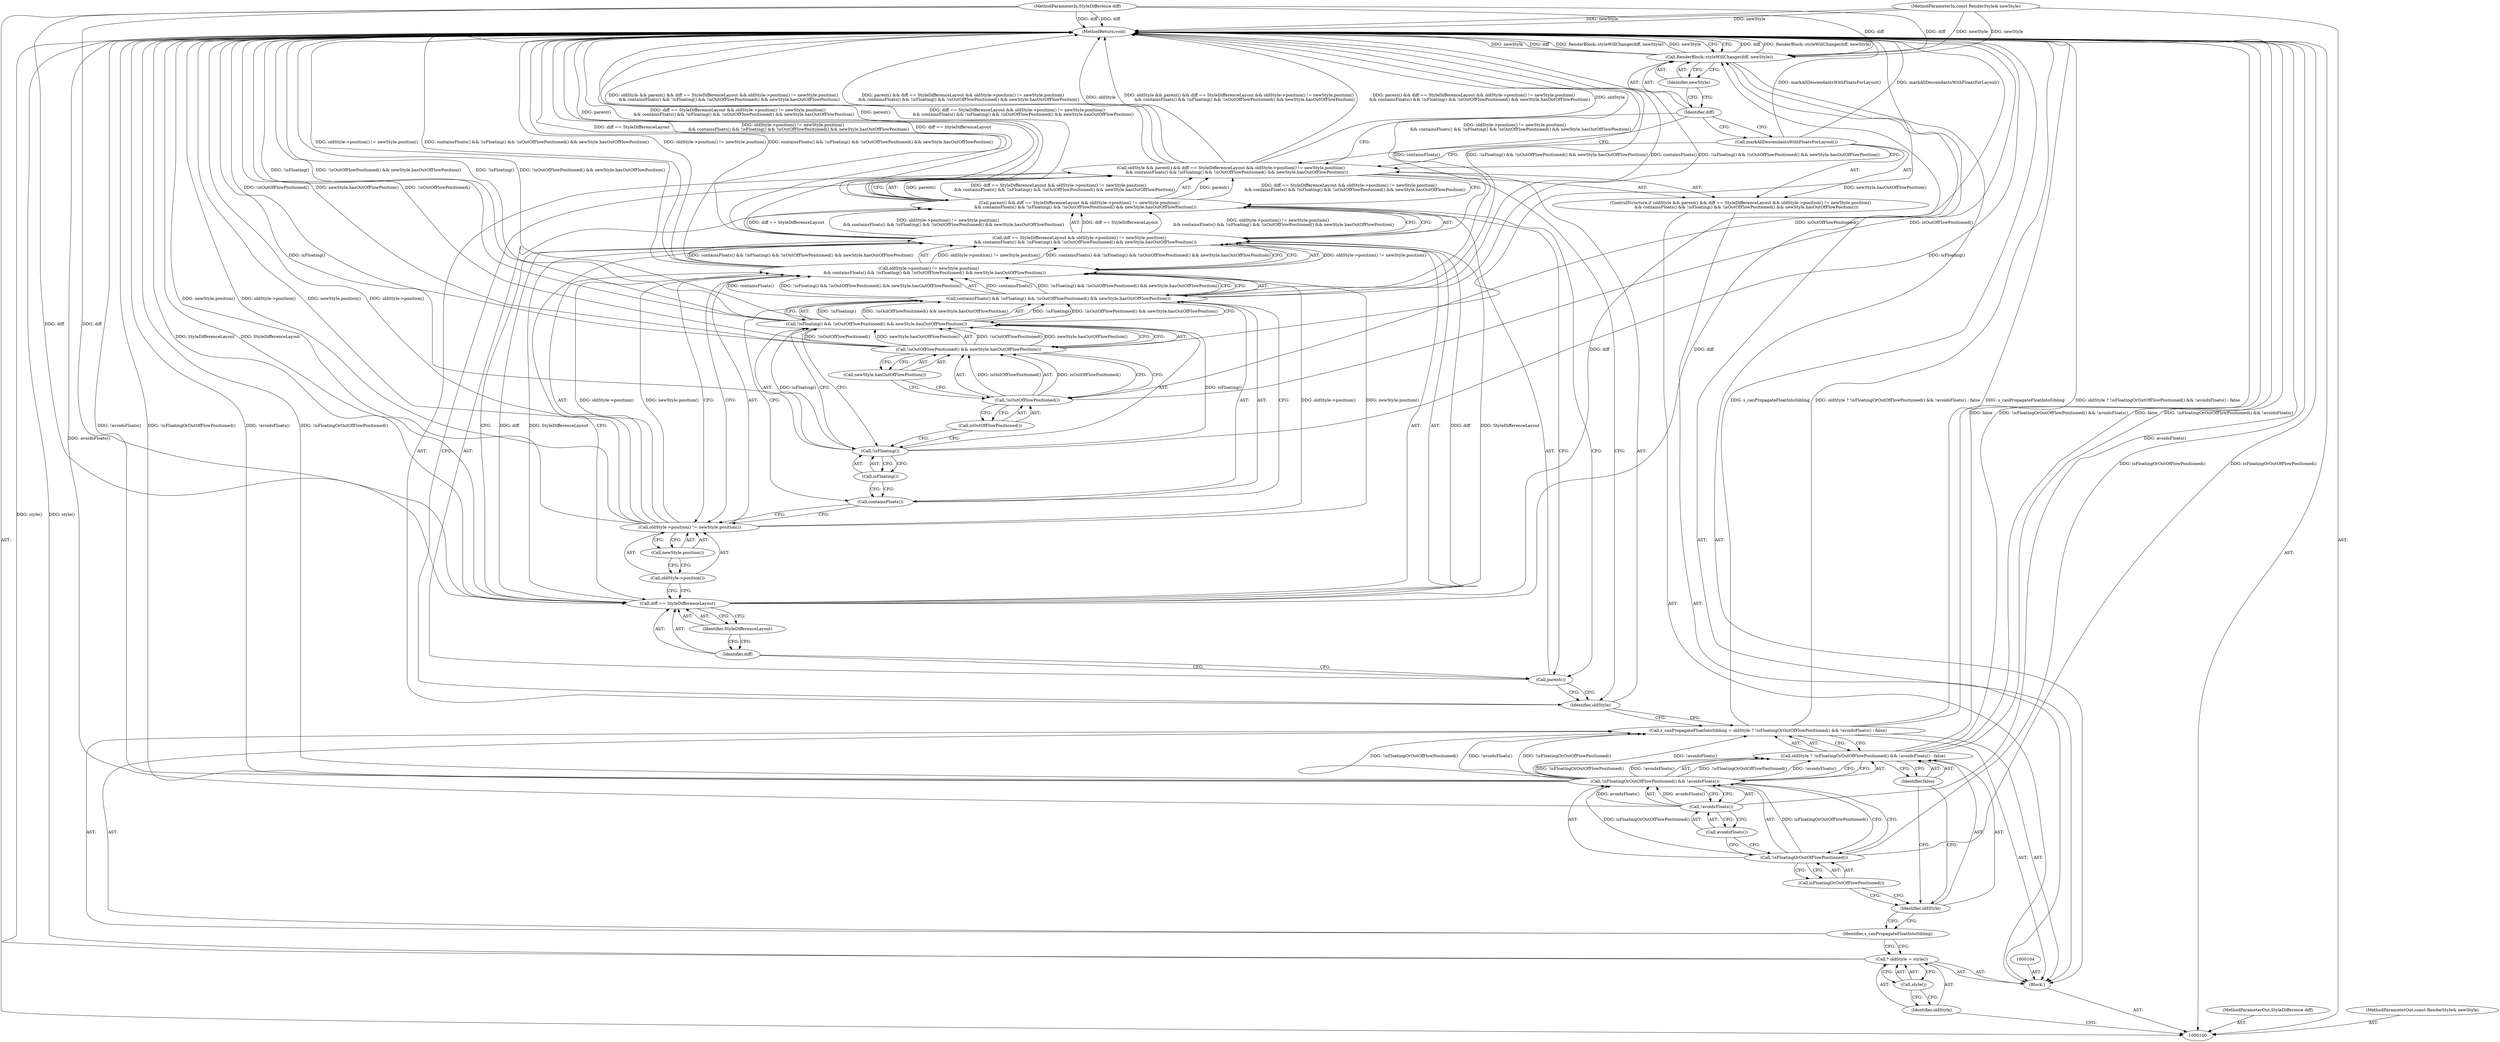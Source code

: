 digraph "1_Chrome_b2b21468c1f7f08b30a7c1755316f6026c50eb2a_3" {
"1000144" [label="(MethodReturn,void)"];
"1000101" [label="(MethodParameterIn,StyleDifference diff)"];
"1000219" [label="(MethodParameterOut,StyleDifference diff)"];
"1000102" [label="(MethodParameterIn,const RenderStyle& newStyle)"];
"1000220" [label="(MethodParameterOut,const RenderStyle& newStyle)"];
"1000103" [label="(Block,)"];
"1000105" [label="(Call,* oldStyle = style())"];
"1000106" [label="(Identifier,oldStyle)"];
"1000107" [label="(Call,style())"];
"1000117" [label="(Identifier,false)"];
"1000110" [label="(Call,oldStyle ? !isFloatingOrOutOfFlowPositioned() && !avoidsFloats() : false)"];
"1000111" [label="(Identifier,oldStyle)"];
"1000112" [label="(Call,!isFloatingOrOutOfFlowPositioned() && !avoidsFloats())"];
"1000113" [label="(Call,!isFloatingOrOutOfFlowPositioned())"];
"1000108" [label="(Call,s_canPropagateFloatIntoSibling = oldStyle ? !isFloatingOrOutOfFlowPositioned() && !avoidsFloats() : false)"];
"1000109" [label="(Identifier,s_canPropagateFloatIntoSibling)"];
"1000114" [label="(Call,isFloatingOrOutOfFlowPositioned())"];
"1000115" [label="(Call,!avoidsFloats())"];
"1000116" [label="(Call,avoidsFloats())"];
"1000121" [label="(Call,parent() && diff == StyleDifferenceLayout && oldStyle->position() != newStyle.position()\n         && containsFloats() && !isFloating() && !isOutOfFlowPositioned() && newStyle.hasOutOfFlowPosition())"];
"1000122" [label="(Call,parent())"];
"1000123" [label="(Call,diff == StyleDifferenceLayout && oldStyle->position() != newStyle.position()\n         && containsFloats() && !isFloating() && !isOutOfFlowPositioned() && newStyle.hasOutOfFlowPosition())"];
"1000124" [label="(Call,diff == StyleDifferenceLayout)"];
"1000125" [label="(Identifier,diff)"];
"1000118" [label="(ControlStructure,if (oldStyle && parent() && diff == StyleDifferenceLayout && oldStyle->position() != newStyle.position()\n         && containsFloats() && !isFloating() && !isOutOfFlowPositioned() && newStyle.hasOutOfFlowPosition()))"];
"1000126" [label="(Identifier,StyleDifferenceLayout)"];
"1000127" [label="(Call,oldStyle->position() != newStyle.position()\n         && containsFloats() && !isFloating() && !isOutOfFlowPositioned() && newStyle.hasOutOfFlowPosition())"];
"1000128" [label="(Call,oldStyle->position() != newStyle.position())"];
"1000129" [label="(Call,oldStyle->position())"];
"1000119" [label="(Call,oldStyle && parent() && diff == StyleDifferenceLayout && oldStyle->position() != newStyle.position()\n         && containsFloats() && !isFloating() && !isOutOfFlowPositioned() && newStyle.hasOutOfFlowPosition())"];
"1000120" [label="(Identifier,oldStyle)"];
"1000130" [label="(Call,newStyle.position())"];
"1000131" [label="(Call,containsFloats() && !isFloating() && !isOutOfFlowPositioned() && newStyle.hasOutOfFlowPosition())"];
"1000132" [label="(Call,containsFloats())"];
"1000133" [label="(Call,!isFloating() && !isOutOfFlowPositioned() && newStyle.hasOutOfFlowPosition())"];
"1000134" [label="(Call,!isFloating())"];
"1000135" [label="(Call,isFloating())"];
"1000136" [label="(Call,!isOutOfFlowPositioned() && newStyle.hasOutOfFlowPosition())"];
"1000137" [label="(Call,!isOutOfFlowPositioned())"];
"1000138" [label="(Call,isOutOfFlowPositioned())"];
"1000139" [label="(Call,newStyle.hasOutOfFlowPosition())"];
"1000140" [label="(Call,markAllDescendantsWithFloatsForLayout())"];
"1000142" [label="(Identifier,diff)"];
"1000143" [label="(Identifier,newStyle)"];
"1000141" [label="(Call,RenderBlock::styleWillChange(diff, newStyle))"];
"1000144" -> "1000100"  [label="AST: "];
"1000144" -> "1000141"  [label="CFG: "];
"1000110" -> "1000144"  [label="DDG: false"];
"1000110" -> "1000144"  [label="DDG: !isFloatingOrOutOfFlowPositioned() && !avoidsFloats()"];
"1000141" -> "1000144"  [label="DDG: diff"];
"1000141" -> "1000144"  [label="DDG: RenderBlock::styleWillChange(diff, newStyle)"];
"1000141" -> "1000144"  [label="DDG: newStyle"];
"1000105" -> "1000144"  [label="DDG: style()"];
"1000113" -> "1000144"  [label="DDG: isFloatingOrOutOfFlowPositioned()"];
"1000140" -> "1000144"  [label="DDG: markAllDescendantsWithFloatsForLayout()"];
"1000123" -> "1000144"  [label="DDG: oldStyle->position() != newStyle.position()\n         && containsFloats() && !isFloating() && !isOutOfFlowPositioned() && newStyle.hasOutOfFlowPosition()"];
"1000123" -> "1000144"  [label="DDG: diff == StyleDifferenceLayout"];
"1000119" -> "1000144"  [label="DDG: oldStyle && parent() && diff == StyleDifferenceLayout && oldStyle->position() != newStyle.position()\n         && containsFloats() && !isFloating() && !isOutOfFlowPositioned() && newStyle.hasOutOfFlowPosition()"];
"1000119" -> "1000144"  [label="DDG: parent() && diff == StyleDifferenceLayout && oldStyle->position() != newStyle.position()\n         && containsFloats() && !isFloating() && !isOutOfFlowPositioned() && newStyle.hasOutOfFlowPosition()"];
"1000119" -> "1000144"  [label="DDG: oldStyle"];
"1000115" -> "1000144"  [label="DDG: avoidsFloats()"];
"1000128" -> "1000144"  [label="DDG: newStyle.position()"];
"1000128" -> "1000144"  [label="DDG: oldStyle->position()"];
"1000124" -> "1000144"  [label="DDG: StyleDifferenceLayout"];
"1000121" -> "1000144"  [label="DDG: diff == StyleDifferenceLayout && oldStyle->position() != newStyle.position()\n         && containsFloats() && !isFloating() && !isOutOfFlowPositioned() && newStyle.hasOutOfFlowPosition()"];
"1000121" -> "1000144"  [label="DDG: parent()"];
"1000131" -> "1000144"  [label="DDG: containsFloats()"];
"1000131" -> "1000144"  [label="DDG: !isFloating() && !isOutOfFlowPositioned() && newStyle.hasOutOfFlowPosition()"];
"1000136" -> "1000144"  [label="DDG: newStyle.hasOutOfFlowPosition()"];
"1000136" -> "1000144"  [label="DDG: !isOutOfFlowPositioned()"];
"1000133" -> "1000144"  [label="DDG: !isFloating()"];
"1000133" -> "1000144"  [label="DDG: !isOutOfFlowPositioned() && newStyle.hasOutOfFlowPosition()"];
"1000112" -> "1000144"  [label="DDG: !avoidsFloats()"];
"1000112" -> "1000144"  [label="DDG: !isFloatingOrOutOfFlowPositioned()"];
"1000102" -> "1000144"  [label="DDG: newStyle"];
"1000134" -> "1000144"  [label="DDG: isFloating()"];
"1000101" -> "1000144"  [label="DDG: diff"];
"1000108" -> "1000144"  [label="DDG: oldStyle ? !isFloatingOrOutOfFlowPositioned() && !avoidsFloats() : false"];
"1000108" -> "1000144"  [label="DDG: s_canPropagateFloatIntoSibling"];
"1000127" -> "1000144"  [label="DDG: oldStyle->position() != newStyle.position()"];
"1000127" -> "1000144"  [label="DDG: containsFloats() && !isFloating() && !isOutOfFlowPositioned() && newStyle.hasOutOfFlowPosition()"];
"1000137" -> "1000144"  [label="DDG: isOutOfFlowPositioned()"];
"1000101" -> "1000100"  [label="AST: "];
"1000101" -> "1000144"  [label="DDG: diff"];
"1000101" -> "1000124"  [label="DDG: diff"];
"1000101" -> "1000141"  [label="DDG: diff"];
"1000219" -> "1000100"  [label="AST: "];
"1000102" -> "1000100"  [label="AST: "];
"1000102" -> "1000144"  [label="DDG: newStyle"];
"1000102" -> "1000141"  [label="DDG: newStyle"];
"1000220" -> "1000100"  [label="AST: "];
"1000103" -> "1000100"  [label="AST: "];
"1000104" -> "1000103"  [label="AST: "];
"1000105" -> "1000103"  [label="AST: "];
"1000108" -> "1000103"  [label="AST: "];
"1000118" -> "1000103"  [label="AST: "];
"1000141" -> "1000103"  [label="AST: "];
"1000105" -> "1000103"  [label="AST: "];
"1000105" -> "1000107"  [label="CFG: "];
"1000106" -> "1000105"  [label="AST: "];
"1000107" -> "1000105"  [label="AST: "];
"1000109" -> "1000105"  [label="CFG: "];
"1000105" -> "1000144"  [label="DDG: style()"];
"1000106" -> "1000105"  [label="AST: "];
"1000106" -> "1000100"  [label="CFG: "];
"1000107" -> "1000106"  [label="CFG: "];
"1000107" -> "1000105"  [label="AST: "];
"1000107" -> "1000106"  [label="CFG: "];
"1000105" -> "1000107"  [label="CFG: "];
"1000117" -> "1000110"  [label="AST: "];
"1000117" -> "1000111"  [label="CFG: "];
"1000110" -> "1000117"  [label="CFG: "];
"1000110" -> "1000108"  [label="AST: "];
"1000110" -> "1000112"  [label="CFG: "];
"1000110" -> "1000117"  [label="CFG: "];
"1000111" -> "1000110"  [label="AST: "];
"1000112" -> "1000110"  [label="AST: "];
"1000117" -> "1000110"  [label="AST: "];
"1000108" -> "1000110"  [label="CFG: "];
"1000110" -> "1000144"  [label="DDG: false"];
"1000110" -> "1000144"  [label="DDG: !isFloatingOrOutOfFlowPositioned() && !avoidsFloats()"];
"1000112" -> "1000110"  [label="DDG: !isFloatingOrOutOfFlowPositioned()"];
"1000112" -> "1000110"  [label="DDG: !avoidsFloats()"];
"1000111" -> "1000110"  [label="AST: "];
"1000111" -> "1000109"  [label="CFG: "];
"1000114" -> "1000111"  [label="CFG: "];
"1000117" -> "1000111"  [label="CFG: "];
"1000112" -> "1000110"  [label="AST: "];
"1000112" -> "1000113"  [label="CFG: "];
"1000112" -> "1000115"  [label="CFG: "];
"1000113" -> "1000112"  [label="AST: "];
"1000115" -> "1000112"  [label="AST: "];
"1000110" -> "1000112"  [label="CFG: "];
"1000112" -> "1000144"  [label="DDG: !avoidsFloats()"];
"1000112" -> "1000144"  [label="DDG: !isFloatingOrOutOfFlowPositioned()"];
"1000112" -> "1000108"  [label="DDG: !isFloatingOrOutOfFlowPositioned()"];
"1000112" -> "1000108"  [label="DDG: !avoidsFloats()"];
"1000112" -> "1000110"  [label="DDG: !isFloatingOrOutOfFlowPositioned()"];
"1000112" -> "1000110"  [label="DDG: !avoidsFloats()"];
"1000113" -> "1000112"  [label="DDG: isFloatingOrOutOfFlowPositioned()"];
"1000115" -> "1000112"  [label="DDG: avoidsFloats()"];
"1000113" -> "1000112"  [label="AST: "];
"1000113" -> "1000114"  [label="CFG: "];
"1000114" -> "1000113"  [label="AST: "];
"1000116" -> "1000113"  [label="CFG: "];
"1000112" -> "1000113"  [label="CFG: "];
"1000113" -> "1000144"  [label="DDG: isFloatingOrOutOfFlowPositioned()"];
"1000113" -> "1000112"  [label="DDG: isFloatingOrOutOfFlowPositioned()"];
"1000108" -> "1000103"  [label="AST: "];
"1000108" -> "1000110"  [label="CFG: "];
"1000109" -> "1000108"  [label="AST: "];
"1000110" -> "1000108"  [label="AST: "];
"1000120" -> "1000108"  [label="CFG: "];
"1000108" -> "1000144"  [label="DDG: oldStyle ? !isFloatingOrOutOfFlowPositioned() && !avoidsFloats() : false"];
"1000108" -> "1000144"  [label="DDG: s_canPropagateFloatIntoSibling"];
"1000112" -> "1000108"  [label="DDG: !isFloatingOrOutOfFlowPositioned()"];
"1000112" -> "1000108"  [label="DDG: !avoidsFloats()"];
"1000109" -> "1000108"  [label="AST: "];
"1000109" -> "1000105"  [label="CFG: "];
"1000111" -> "1000109"  [label="CFG: "];
"1000114" -> "1000113"  [label="AST: "];
"1000114" -> "1000111"  [label="CFG: "];
"1000113" -> "1000114"  [label="CFG: "];
"1000115" -> "1000112"  [label="AST: "];
"1000115" -> "1000116"  [label="CFG: "];
"1000116" -> "1000115"  [label="AST: "];
"1000112" -> "1000115"  [label="CFG: "];
"1000115" -> "1000144"  [label="DDG: avoidsFloats()"];
"1000115" -> "1000112"  [label="DDG: avoidsFloats()"];
"1000116" -> "1000115"  [label="AST: "];
"1000116" -> "1000113"  [label="CFG: "];
"1000115" -> "1000116"  [label="CFG: "];
"1000121" -> "1000119"  [label="AST: "];
"1000121" -> "1000122"  [label="CFG: "];
"1000121" -> "1000123"  [label="CFG: "];
"1000122" -> "1000121"  [label="AST: "];
"1000123" -> "1000121"  [label="AST: "];
"1000119" -> "1000121"  [label="CFG: "];
"1000121" -> "1000144"  [label="DDG: diff == StyleDifferenceLayout && oldStyle->position() != newStyle.position()\n         && containsFloats() && !isFloating() && !isOutOfFlowPositioned() && newStyle.hasOutOfFlowPosition()"];
"1000121" -> "1000144"  [label="DDG: parent()"];
"1000121" -> "1000119"  [label="DDG: parent()"];
"1000121" -> "1000119"  [label="DDG: diff == StyleDifferenceLayout && oldStyle->position() != newStyle.position()\n         && containsFloats() && !isFloating() && !isOutOfFlowPositioned() && newStyle.hasOutOfFlowPosition()"];
"1000123" -> "1000121"  [label="DDG: diff == StyleDifferenceLayout"];
"1000123" -> "1000121"  [label="DDG: oldStyle->position() != newStyle.position()\n         && containsFloats() && !isFloating() && !isOutOfFlowPositioned() && newStyle.hasOutOfFlowPosition()"];
"1000122" -> "1000121"  [label="AST: "];
"1000122" -> "1000120"  [label="CFG: "];
"1000125" -> "1000122"  [label="CFG: "];
"1000121" -> "1000122"  [label="CFG: "];
"1000123" -> "1000121"  [label="AST: "];
"1000123" -> "1000124"  [label="CFG: "];
"1000123" -> "1000127"  [label="CFG: "];
"1000124" -> "1000123"  [label="AST: "];
"1000127" -> "1000123"  [label="AST: "];
"1000121" -> "1000123"  [label="CFG: "];
"1000123" -> "1000144"  [label="DDG: oldStyle->position() != newStyle.position()\n         && containsFloats() && !isFloating() && !isOutOfFlowPositioned() && newStyle.hasOutOfFlowPosition()"];
"1000123" -> "1000144"  [label="DDG: diff == StyleDifferenceLayout"];
"1000123" -> "1000121"  [label="DDG: diff == StyleDifferenceLayout"];
"1000123" -> "1000121"  [label="DDG: oldStyle->position() != newStyle.position()\n         && containsFloats() && !isFloating() && !isOutOfFlowPositioned() && newStyle.hasOutOfFlowPosition()"];
"1000124" -> "1000123"  [label="DDG: diff"];
"1000124" -> "1000123"  [label="DDG: StyleDifferenceLayout"];
"1000127" -> "1000123"  [label="DDG: oldStyle->position() != newStyle.position()"];
"1000127" -> "1000123"  [label="DDG: containsFloats() && !isFloating() && !isOutOfFlowPositioned() && newStyle.hasOutOfFlowPosition()"];
"1000124" -> "1000123"  [label="AST: "];
"1000124" -> "1000126"  [label="CFG: "];
"1000125" -> "1000124"  [label="AST: "];
"1000126" -> "1000124"  [label="AST: "];
"1000129" -> "1000124"  [label="CFG: "];
"1000123" -> "1000124"  [label="CFG: "];
"1000124" -> "1000144"  [label="DDG: StyleDifferenceLayout"];
"1000124" -> "1000123"  [label="DDG: diff"];
"1000124" -> "1000123"  [label="DDG: StyleDifferenceLayout"];
"1000101" -> "1000124"  [label="DDG: diff"];
"1000124" -> "1000141"  [label="DDG: diff"];
"1000125" -> "1000124"  [label="AST: "];
"1000125" -> "1000122"  [label="CFG: "];
"1000126" -> "1000125"  [label="CFG: "];
"1000118" -> "1000103"  [label="AST: "];
"1000119" -> "1000118"  [label="AST: "];
"1000140" -> "1000118"  [label="AST: "];
"1000126" -> "1000124"  [label="AST: "];
"1000126" -> "1000125"  [label="CFG: "];
"1000124" -> "1000126"  [label="CFG: "];
"1000127" -> "1000123"  [label="AST: "];
"1000127" -> "1000128"  [label="CFG: "];
"1000127" -> "1000131"  [label="CFG: "];
"1000128" -> "1000127"  [label="AST: "];
"1000131" -> "1000127"  [label="AST: "];
"1000123" -> "1000127"  [label="CFG: "];
"1000127" -> "1000144"  [label="DDG: oldStyle->position() != newStyle.position()"];
"1000127" -> "1000144"  [label="DDG: containsFloats() && !isFloating() && !isOutOfFlowPositioned() && newStyle.hasOutOfFlowPosition()"];
"1000127" -> "1000123"  [label="DDG: oldStyle->position() != newStyle.position()"];
"1000127" -> "1000123"  [label="DDG: containsFloats() && !isFloating() && !isOutOfFlowPositioned() && newStyle.hasOutOfFlowPosition()"];
"1000128" -> "1000127"  [label="DDG: oldStyle->position()"];
"1000128" -> "1000127"  [label="DDG: newStyle.position()"];
"1000131" -> "1000127"  [label="DDG: containsFloats()"];
"1000131" -> "1000127"  [label="DDG: !isFloating() && !isOutOfFlowPositioned() && newStyle.hasOutOfFlowPosition()"];
"1000128" -> "1000127"  [label="AST: "];
"1000128" -> "1000130"  [label="CFG: "];
"1000129" -> "1000128"  [label="AST: "];
"1000130" -> "1000128"  [label="AST: "];
"1000132" -> "1000128"  [label="CFG: "];
"1000127" -> "1000128"  [label="CFG: "];
"1000128" -> "1000144"  [label="DDG: newStyle.position()"];
"1000128" -> "1000144"  [label="DDG: oldStyle->position()"];
"1000128" -> "1000127"  [label="DDG: oldStyle->position()"];
"1000128" -> "1000127"  [label="DDG: newStyle.position()"];
"1000129" -> "1000128"  [label="AST: "];
"1000129" -> "1000124"  [label="CFG: "];
"1000130" -> "1000129"  [label="CFG: "];
"1000119" -> "1000118"  [label="AST: "];
"1000119" -> "1000120"  [label="CFG: "];
"1000119" -> "1000121"  [label="CFG: "];
"1000120" -> "1000119"  [label="AST: "];
"1000121" -> "1000119"  [label="AST: "];
"1000140" -> "1000119"  [label="CFG: "];
"1000142" -> "1000119"  [label="CFG: "];
"1000119" -> "1000144"  [label="DDG: oldStyle && parent() && diff == StyleDifferenceLayout && oldStyle->position() != newStyle.position()\n         && containsFloats() && !isFloating() && !isOutOfFlowPositioned() && newStyle.hasOutOfFlowPosition()"];
"1000119" -> "1000144"  [label="DDG: parent() && diff == StyleDifferenceLayout && oldStyle->position() != newStyle.position()\n         && containsFloats() && !isFloating() && !isOutOfFlowPositioned() && newStyle.hasOutOfFlowPosition()"];
"1000119" -> "1000144"  [label="DDG: oldStyle"];
"1000121" -> "1000119"  [label="DDG: parent()"];
"1000121" -> "1000119"  [label="DDG: diff == StyleDifferenceLayout && oldStyle->position() != newStyle.position()\n         && containsFloats() && !isFloating() && !isOutOfFlowPositioned() && newStyle.hasOutOfFlowPosition()"];
"1000120" -> "1000119"  [label="AST: "];
"1000120" -> "1000108"  [label="CFG: "];
"1000122" -> "1000120"  [label="CFG: "];
"1000119" -> "1000120"  [label="CFG: "];
"1000130" -> "1000128"  [label="AST: "];
"1000130" -> "1000129"  [label="CFG: "];
"1000128" -> "1000130"  [label="CFG: "];
"1000131" -> "1000127"  [label="AST: "];
"1000131" -> "1000132"  [label="CFG: "];
"1000131" -> "1000133"  [label="CFG: "];
"1000132" -> "1000131"  [label="AST: "];
"1000133" -> "1000131"  [label="AST: "];
"1000127" -> "1000131"  [label="CFG: "];
"1000131" -> "1000144"  [label="DDG: containsFloats()"];
"1000131" -> "1000144"  [label="DDG: !isFloating() && !isOutOfFlowPositioned() && newStyle.hasOutOfFlowPosition()"];
"1000131" -> "1000127"  [label="DDG: containsFloats()"];
"1000131" -> "1000127"  [label="DDG: !isFloating() && !isOutOfFlowPositioned() && newStyle.hasOutOfFlowPosition()"];
"1000133" -> "1000131"  [label="DDG: !isFloating()"];
"1000133" -> "1000131"  [label="DDG: !isOutOfFlowPositioned() && newStyle.hasOutOfFlowPosition()"];
"1000132" -> "1000131"  [label="AST: "];
"1000132" -> "1000128"  [label="CFG: "];
"1000135" -> "1000132"  [label="CFG: "];
"1000131" -> "1000132"  [label="CFG: "];
"1000133" -> "1000131"  [label="AST: "];
"1000133" -> "1000134"  [label="CFG: "];
"1000133" -> "1000136"  [label="CFG: "];
"1000134" -> "1000133"  [label="AST: "];
"1000136" -> "1000133"  [label="AST: "];
"1000131" -> "1000133"  [label="CFG: "];
"1000133" -> "1000144"  [label="DDG: !isFloating()"];
"1000133" -> "1000144"  [label="DDG: !isOutOfFlowPositioned() && newStyle.hasOutOfFlowPosition()"];
"1000133" -> "1000131"  [label="DDG: !isFloating()"];
"1000133" -> "1000131"  [label="DDG: !isOutOfFlowPositioned() && newStyle.hasOutOfFlowPosition()"];
"1000134" -> "1000133"  [label="DDG: isFloating()"];
"1000136" -> "1000133"  [label="DDG: !isOutOfFlowPositioned()"];
"1000136" -> "1000133"  [label="DDG: newStyle.hasOutOfFlowPosition()"];
"1000134" -> "1000133"  [label="AST: "];
"1000134" -> "1000135"  [label="CFG: "];
"1000135" -> "1000134"  [label="AST: "];
"1000138" -> "1000134"  [label="CFG: "];
"1000133" -> "1000134"  [label="CFG: "];
"1000134" -> "1000144"  [label="DDG: isFloating()"];
"1000134" -> "1000133"  [label="DDG: isFloating()"];
"1000135" -> "1000134"  [label="AST: "];
"1000135" -> "1000132"  [label="CFG: "];
"1000134" -> "1000135"  [label="CFG: "];
"1000136" -> "1000133"  [label="AST: "];
"1000136" -> "1000137"  [label="CFG: "];
"1000136" -> "1000139"  [label="CFG: "];
"1000137" -> "1000136"  [label="AST: "];
"1000139" -> "1000136"  [label="AST: "];
"1000133" -> "1000136"  [label="CFG: "];
"1000136" -> "1000144"  [label="DDG: newStyle.hasOutOfFlowPosition()"];
"1000136" -> "1000144"  [label="DDG: !isOutOfFlowPositioned()"];
"1000136" -> "1000133"  [label="DDG: !isOutOfFlowPositioned()"];
"1000136" -> "1000133"  [label="DDG: newStyle.hasOutOfFlowPosition()"];
"1000137" -> "1000136"  [label="DDG: isOutOfFlowPositioned()"];
"1000137" -> "1000136"  [label="AST: "];
"1000137" -> "1000138"  [label="CFG: "];
"1000138" -> "1000137"  [label="AST: "];
"1000139" -> "1000137"  [label="CFG: "];
"1000136" -> "1000137"  [label="CFG: "];
"1000137" -> "1000144"  [label="DDG: isOutOfFlowPositioned()"];
"1000137" -> "1000136"  [label="DDG: isOutOfFlowPositioned()"];
"1000138" -> "1000137"  [label="AST: "];
"1000138" -> "1000134"  [label="CFG: "];
"1000137" -> "1000138"  [label="CFG: "];
"1000139" -> "1000136"  [label="AST: "];
"1000139" -> "1000137"  [label="CFG: "];
"1000136" -> "1000139"  [label="CFG: "];
"1000140" -> "1000118"  [label="AST: "];
"1000140" -> "1000119"  [label="CFG: "];
"1000142" -> "1000140"  [label="CFG: "];
"1000140" -> "1000144"  [label="DDG: markAllDescendantsWithFloatsForLayout()"];
"1000142" -> "1000141"  [label="AST: "];
"1000142" -> "1000140"  [label="CFG: "];
"1000142" -> "1000119"  [label="CFG: "];
"1000143" -> "1000142"  [label="CFG: "];
"1000143" -> "1000141"  [label="AST: "];
"1000143" -> "1000142"  [label="CFG: "];
"1000141" -> "1000143"  [label="CFG: "];
"1000141" -> "1000103"  [label="AST: "];
"1000141" -> "1000143"  [label="CFG: "];
"1000142" -> "1000141"  [label="AST: "];
"1000143" -> "1000141"  [label="AST: "];
"1000144" -> "1000141"  [label="CFG: "];
"1000141" -> "1000144"  [label="DDG: diff"];
"1000141" -> "1000144"  [label="DDG: RenderBlock::styleWillChange(diff, newStyle)"];
"1000141" -> "1000144"  [label="DDG: newStyle"];
"1000124" -> "1000141"  [label="DDG: diff"];
"1000101" -> "1000141"  [label="DDG: diff"];
"1000102" -> "1000141"  [label="DDG: newStyle"];
}
